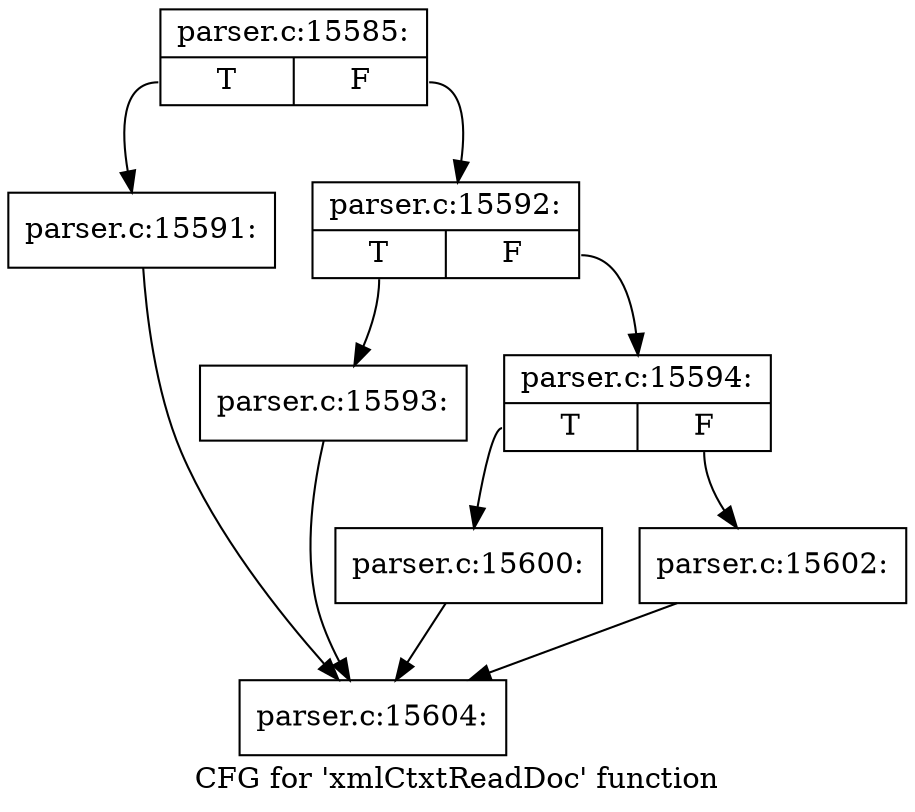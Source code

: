 digraph "CFG for 'xmlCtxtReadDoc' function" {
	label="CFG for 'xmlCtxtReadDoc' function";

	Node0x5fdc430 [shape=record,label="{parser.c:15585:|{<s0>T|<s1>F}}"];
	Node0x5fdc430:s0 -> Node0x5fe2040;
	Node0x5fdc430:s1 -> Node0x5fe2090;
	Node0x5fe2040 [shape=record,label="{parser.c:15591:}"];
	Node0x5fe2040 -> Node0x5fe0af0;
	Node0x5fe2090 [shape=record,label="{parser.c:15592:|{<s0>T|<s1>F}}"];
	Node0x5fe2090:s0 -> Node0x5fe24f0;
	Node0x5fe2090:s1 -> Node0x5fe2540;
	Node0x5fe24f0 [shape=record,label="{parser.c:15593:}"];
	Node0x5fe24f0 -> Node0x5fe0af0;
	Node0x5fe2540 [shape=record,label="{parser.c:15594:|{<s0>T|<s1>F}}"];
	Node0x5fe2540:s0 -> Node0x5fe3420;
	Node0x5fe2540:s1 -> Node0x5fe3820;
	Node0x5fe3420 [shape=record,label="{parser.c:15600:}"];
	Node0x5fe3420 -> Node0x5fe0af0;
	Node0x5fe3820 [shape=record,label="{parser.c:15602:}"];
	Node0x5fe3820 -> Node0x5fe0af0;
	Node0x5fe0af0 [shape=record,label="{parser.c:15604:}"];
}
